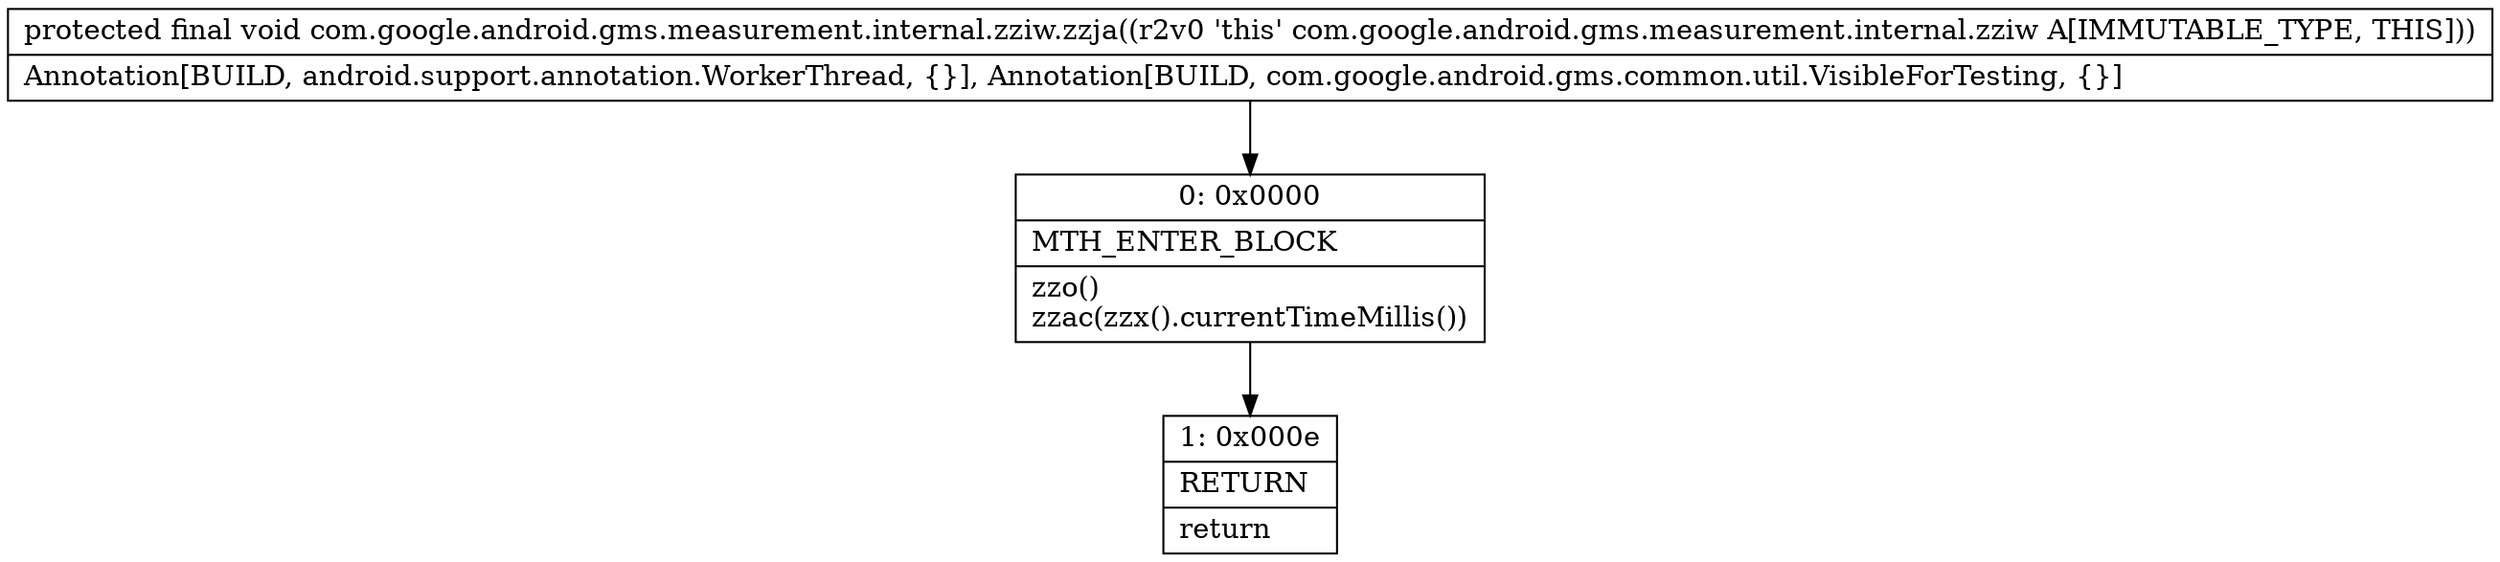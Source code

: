 digraph "CFG forcom.google.android.gms.measurement.internal.zziw.zzja()V" {
Node_0 [shape=record,label="{0\:\ 0x0000|MTH_ENTER_BLOCK\l|zzo()\lzzac(zzx().currentTimeMillis())\l}"];
Node_1 [shape=record,label="{1\:\ 0x000e|RETURN\l|return\l}"];
MethodNode[shape=record,label="{protected final void com.google.android.gms.measurement.internal.zziw.zzja((r2v0 'this' com.google.android.gms.measurement.internal.zziw A[IMMUTABLE_TYPE, THIS]))  | Annotation[BUILD, android.support.annotation.WorkerThread, \{\}], Annotation[BUILD, com.google.android.gms.common.util.VisibleForTesting, \{\}]\l}"];
MethodNode -> Node_0;
Node_0 -> Node_1;
}

